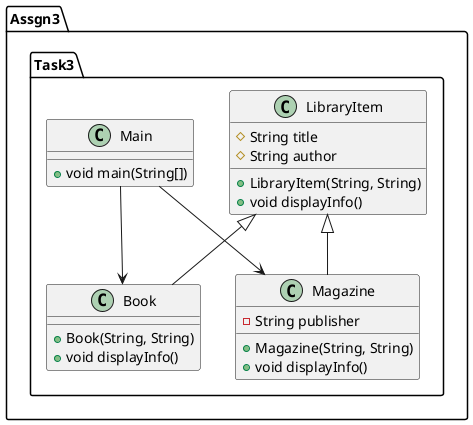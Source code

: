 @startuml

package "Assgn3.Task3" {

    class LibraryItem {
        # String title
        # String author
        + LibraryItem(String, String)
        + void displayInfo()
    }

    class Book {
        + Book(String, String)
        + void displayInfo()
    }

    class Magazine {
        - String publisher
        + Magazine(String, String)
        + void displayInfo()
    }

    class Main {
        + void main(String[])
    }

    LibraryItem <|-- Book
    LibraryItem <|-- Magazine
    Main --> Book
    Main --> Magazine
}

@enduml
